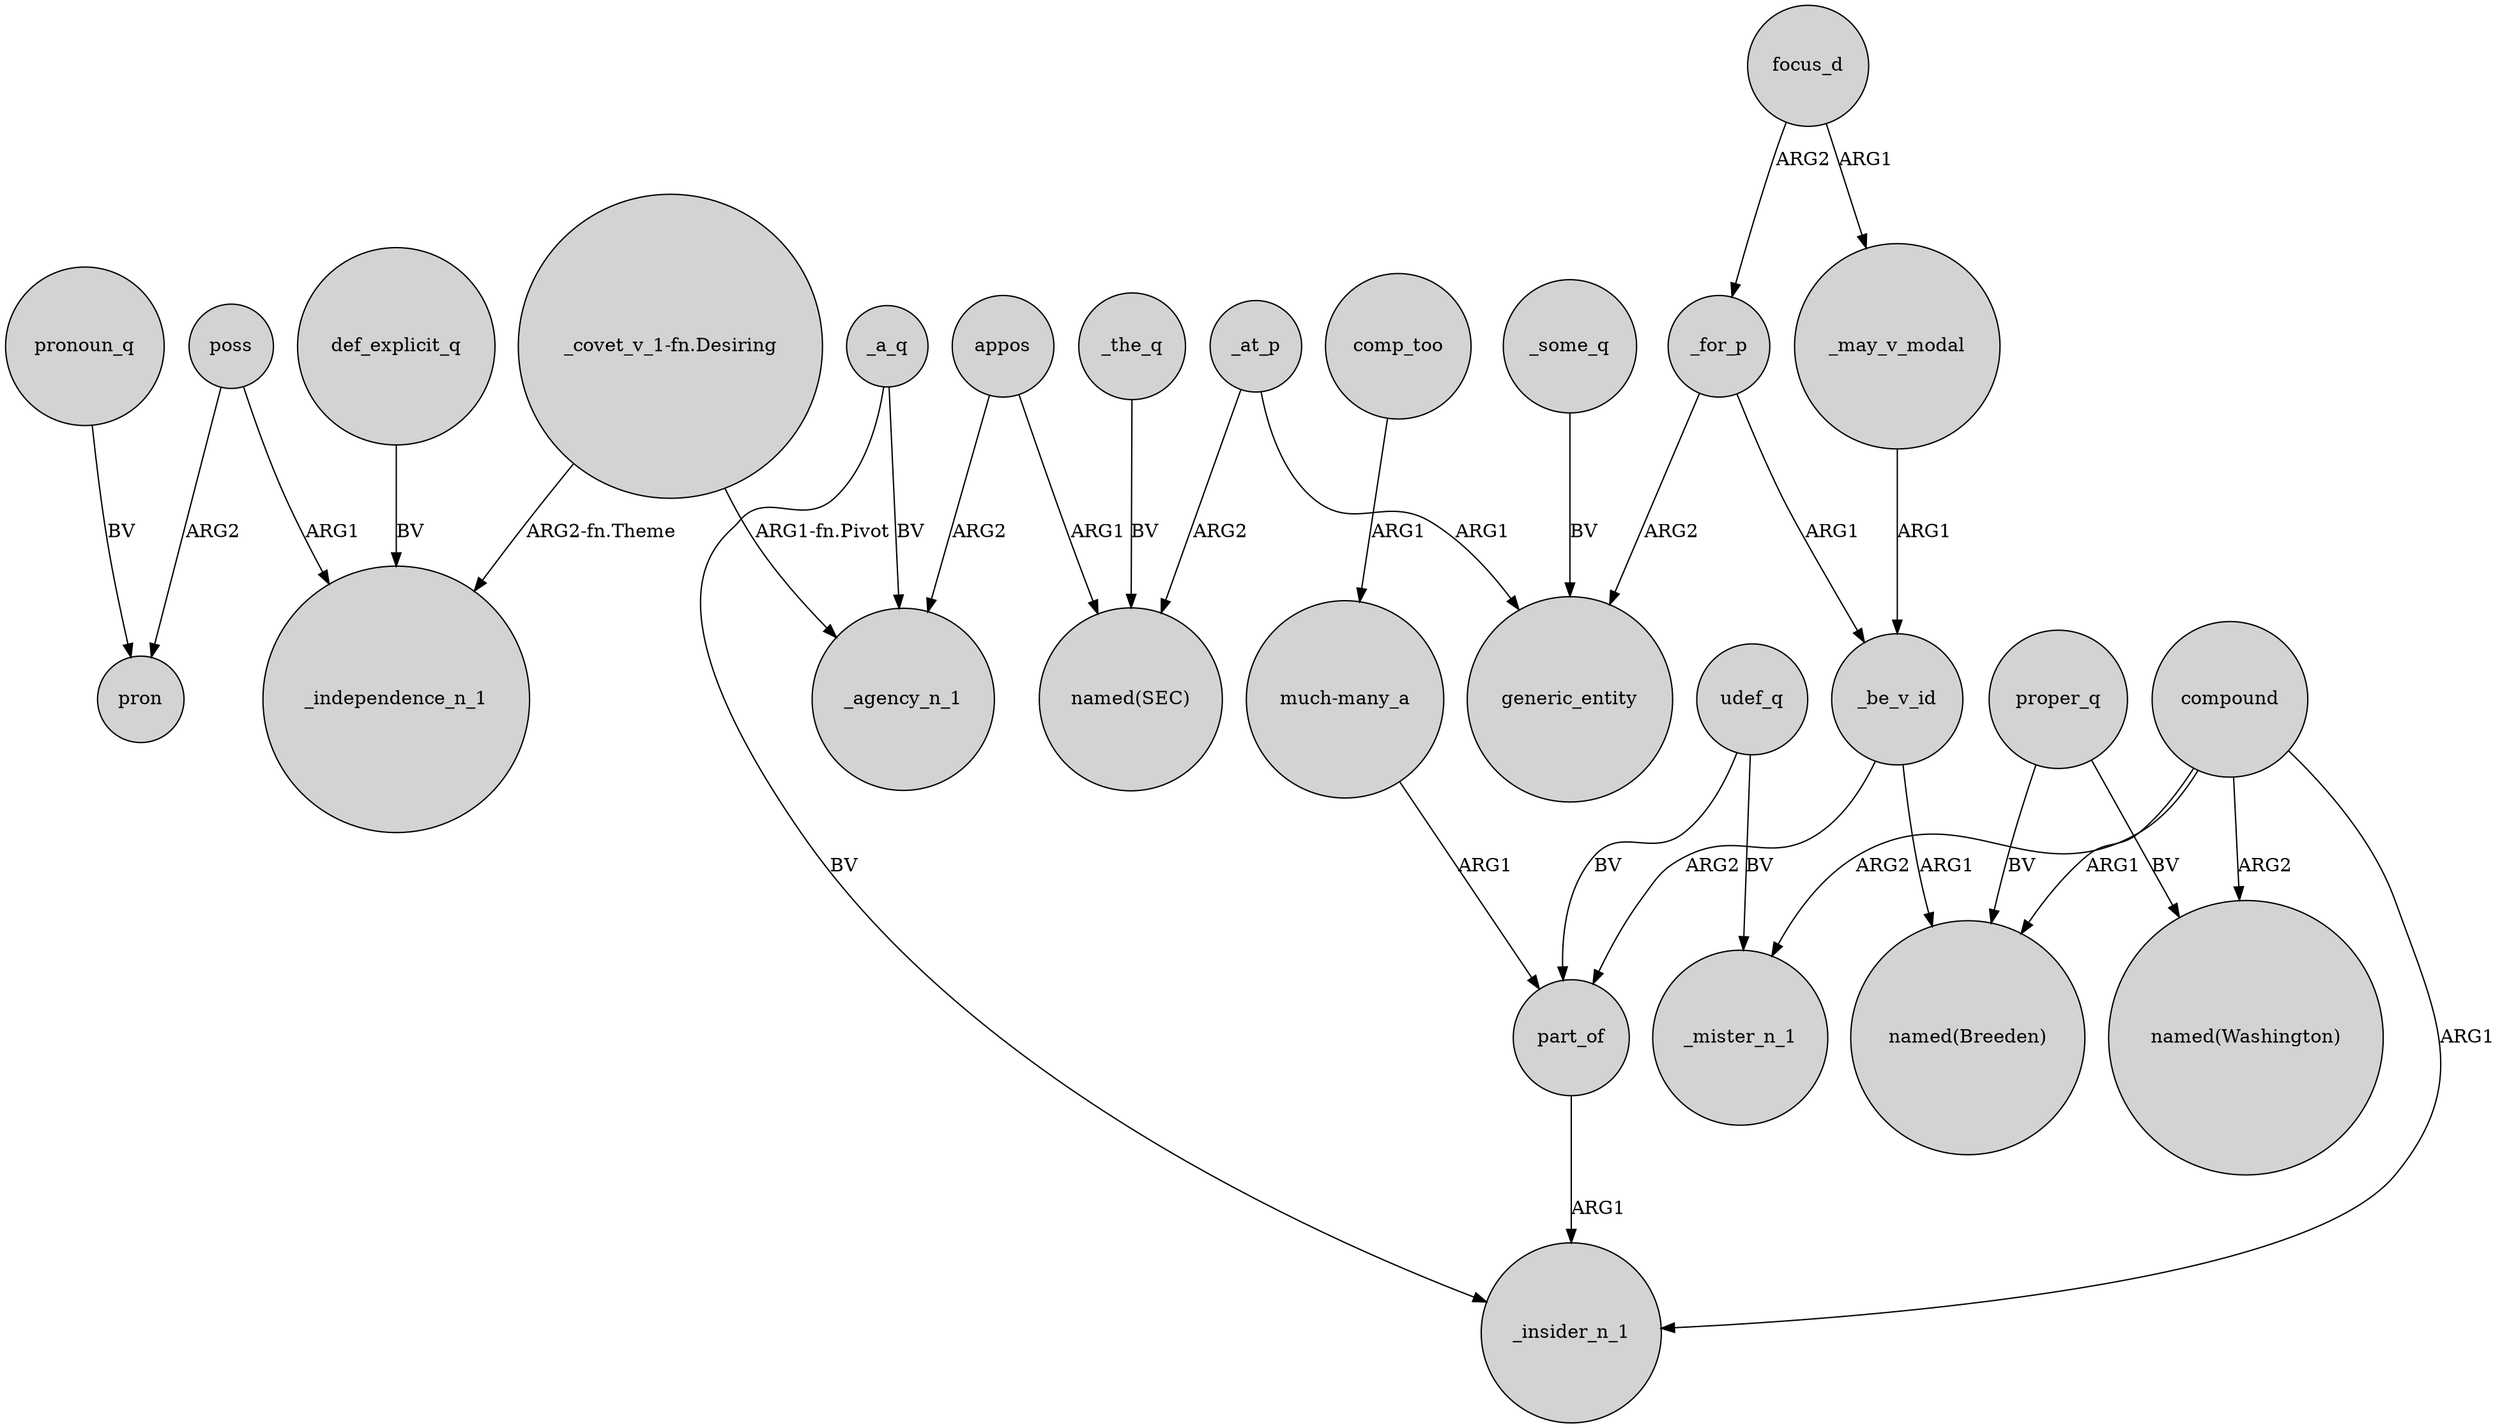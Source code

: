 digraph {
	node [shape=circle style=filled]
	"_covet_v_1-fn.Desiring" -> _independence_n_1 [label="ARG2-fn.Theme"]
	def_explicit_q -> _independence_n_1 [label=BV]
	udef_q -> part_of [label=BV]
	poss -> pron [label=ARG2]
	comp_too -> "much-many_a" [label=ARG1]
	"_covet_v_1-fn.Desiring" -> _agency_n_1 [label="ARG1-fn.Pivot"]
	compound -> _mister_n_1 [label=ARG2]
	_be_v_id -> "named(Breeden)" [label=ARG1]
	"much-many_a" -> part_of [label=ARG1]
	_for_p -> generic_entity [label=ARG2]
	udef_q -> _mister_n_1 [label=BV]
	_at_p -> "named(SEC)" [label=ARG2]
	focus_d -> _may_v_modal [label=ARG1]
	part_of -> _insider_n_1 [label=ARG1]
	focus_d -> _for_p [label=ARG2]
	_at_p -> generic_entity [label=ARG1]
	appos -> _agency_n_1 [label=ARG2]
	compound -> _insider_n_1 [label=ARG1]
	proper_q -> "named(Washington)" [label=BV]
	pronoun_q -> pron [label=BV]
	_for_p -> _be_v_id [label=ARG1]
	poss -> _independence_n_1 [label=ARG1]
	_a_q -> _insider_n_1 [label=BV]
	_some_q -> generic_entity [label=BV]
	_a_q -> _agency_n_1 [label=BV]
	appos -> "named(SEC)" [label=ARG1]
	proper_q -> "named(Breeden)" [label=BV]
	compound -> "named(Washington)" [label=ARG2]
	_be_v_id -> part_of [label=ARG2]
	compound -> "named(Breeden)" [label=ARG1]
	_may_v_modal -> _be_v_id [label=ARG1]
	_the_q -> "named(SEC)" [label=BV]
}
